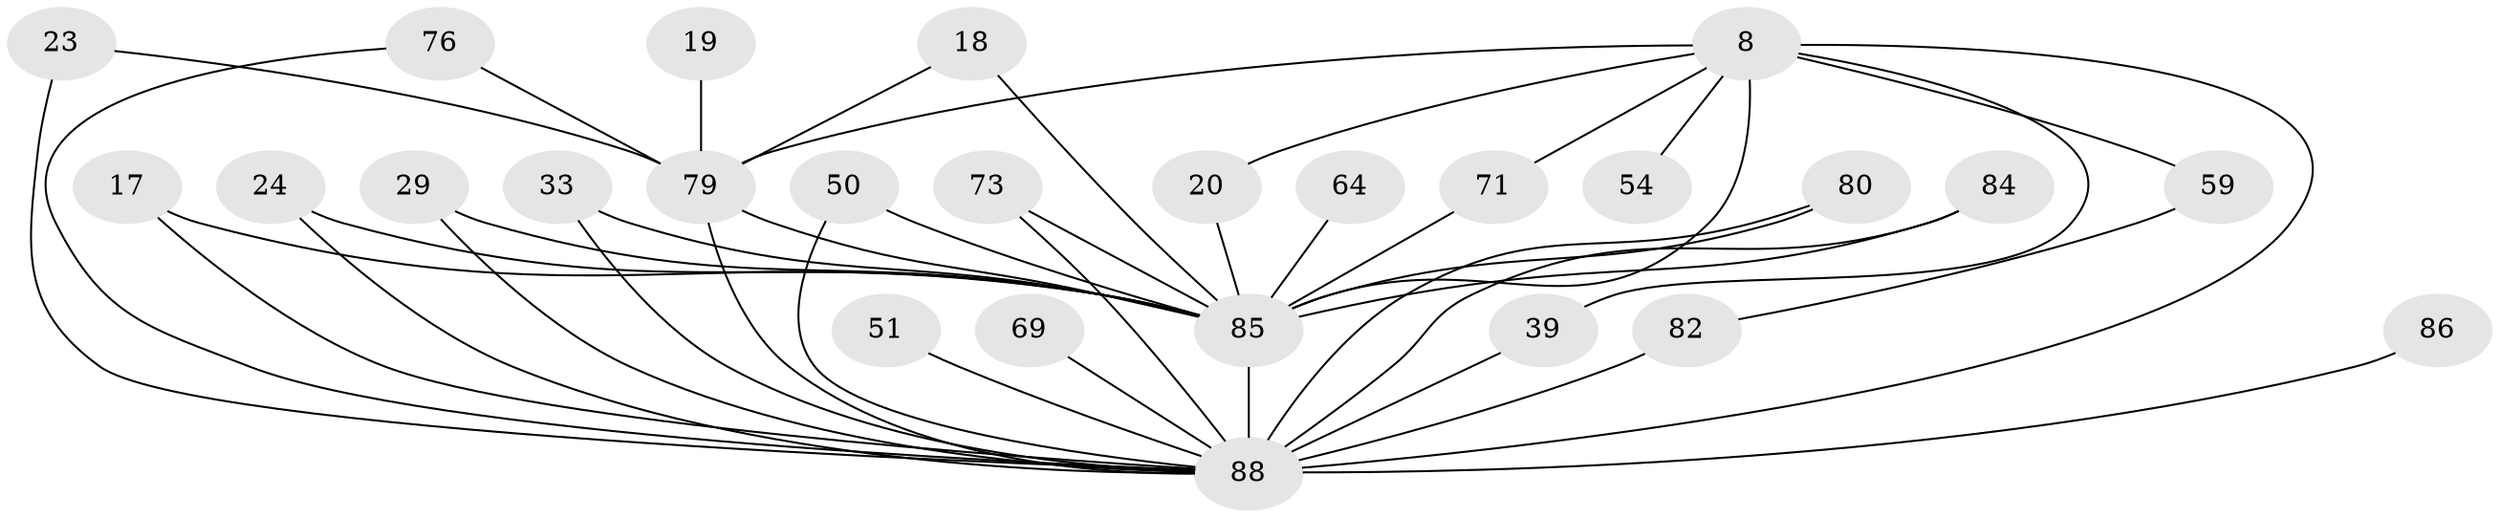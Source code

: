 // original degree distribution, {22: 0.011363636363636364, 20: 0.011363636363636364, 13: 0.011363636363636364, 18: 0.022727272727272728, 15: 0.011363636363636364, 14: 0.011363636363636364, 17: 0.022727272727272728, 23: 0.011363636363636364, 5: 0.056818181818181816, 7: 0.011363636363636364, 6: 0.022727272727272728, 4: 0.09090909090909091, 3: 0.19318181818181818, 2: 0.5, 10: 0.011363636363636364}
// Generated by graph-tools (version 1.1) at 2025/49/03/04/25 21:49:22]
// undirected, 26 vertices, 43 edges
graph export_dot {
graph [start="1"]
  node [color=gray90,style=filled];
  8 [super="+7+3"];
  17;
  18;
  19;
  20;
  23;
  24;
  29;
  33;
  39;
  50;
  51;
  54;
  59 [super="+47"];
  64;
  69;
  71 [super="+66+31"];
  73 [super="+43"];
  76;
  79 [super="+77+6"];
  80;
  82 [super="+34"];
  84 [super="+46+70"];
  85 [super="+65+81+14+83+67"];
  86;
  88 [super="+78+87+10"];
  8 -- 20;
  8 -- 54 [weight=2];
  8 -- 79 [weight=8];
  8 -- 59 [weight=2];
  8 -- 39;
  8 -- 71 [weight=3];
  8 -- 85 [weight=9];
  8 -- 88 [weight=15];
  17 -- 85 [weight=2];
  17 -- 88;
  18 -- 85;
  18 -- 79;
  19 -- 79 [weight=2];
  20 -- 85;
  23 -- 79;
  23 -- 88;
  24 -- 85;
  24 -- 88;
  29 -- 85;
  29 -- 88;
  33 -- 85;
  33 -- 88;
  39 -- 88;
  50 -- 85 [weight=2];
  50 -- 88;
  51 -- 88 [weight=2];
  59 -- 82;
  64 -- 85 [weight=2];
  69 -- 88 [weight=2];
  71 -- 85 [weight=2];
  73 -- 88 [weight=3];
  73 -- 85 [weight=6];
  76 -- 79;
  76 -- 88;
  79 -- 85 [weight=7];
  79 -- 88 [weight=9];
  80 -- 85;
  80 -- 88;
  82 -- 88 [weight=3];
  84 -- 88 [weight=3];
  84 -- 85;
  85 -- 88 [weight=23];
  86 -- 88 [weight=2];
}
